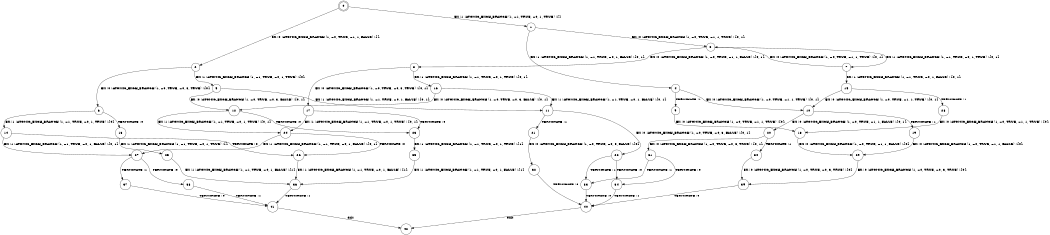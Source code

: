 digraph BCG {
size = "7, 10.5";
center = TRUE;
node [shape = circle];
0 [peripheries = 2];
0 -> 1 [label = "EX !1 !ATOMIC_EXCH_BRANCH (1, +1, TRUE, +0, 1, TRUE) !{}"];
0 -> 2 [label = "EX !0 !ATOMIC_EXCH_BRANCH (1, +0, TRUE, +1, 1, FALSE) !{}"];
1 -> 3 [label = "EX !0 !ATOMIC_EXCH_BRANCH (1, +0, TRUE, +1, 1, TRUE) !{0, 1}"];
1 -> 4 [label = "EX !1 !ATOMIC_EXCH_BRANCH (1, +1, TRUE, +0, 1, FALSE) !{0, 1}"];
2 -> 5 [label = "EX !1 !ATOMIC_EXCH_BRANCH (1, +1, TRUE, +0, 1, TRUE) !{0}"];
2 -> 6 [label = "EX !0 !ATOMIC_EXCH_BRANCH (1, +0, TRUE, +0, 3, TRUE) !{0}"];
3 -> 7 [label = "EX !1 !ATOMIC_EXCH_BRANCH (1, +1, TRUE, +0, 1, TRUE) !{0, 1}"];
3 -> 8 [label = "EX !0 !ATOMIC_EXCH_BRANCH (1, +0, TRUE, +1, 1, FALSE) !{0, 1}"];
4 -> 9 [label = "TERMINATE !1"];
4 -> 10 [label = "EX !0 !ATOMIC_EXCH_BRANCH (1, +0, TRUE, +1, 1, TRUE) !{0, 1}"];
5 -> 11 [label = "EX !1 !ATOMIC_EXCH_BRANCH (1, +1, TRUE, +0, 1, FALSE) !{0, 1}"];
5 -> 12 [label = "EX !0 !ATOMIC_EXCH_BRANCH (1, +0, TRUE, +0, 3, FALSE) !{0, 1}"];
6 -> 13 [label = "TERMINATE !0"];
6 -> 14 [label = "EX !1 !ATOMIC_EXCH_BRANCH (1, +1, TRUE, +0, 1, TRUE) !{0}"];
7 -> 15 [label = "EX !1 !ATOMIC_EXCH_BRANCH (1, +1, TRUE, +0, 1, FALSE) !{0, 1}"];
7 -> 3 [label = "EX !0 !ATOMIC_EXCH_BRANCH (1, +0, TRUE, +1, 1, TRUE) !{0, 1}"];
8 -> 16 [label = "EX !1 !ATOMIC_EXCH_BRANCH (1, +1, TRUE, +0, 1, TRUE) !{0, 1}"];
8 -> 17 [label = "EX !0 !ATOMIC_EXCH_BRANCH (1, +0, TRUE, +0, 3, TRUE) !{0, 1}"];
9 -> 18 [label = "EX !0 !ATOMIC_EXCH_BRANCH (1, +0, TRUE, +1, 1, TRUE) !{0}"];
10 -> 19 [label = "TERMINATE !1"];
10 -> 20 [label = "EX !0 !ATOMIC_EXCH_BRANCH (1, +0, TRUE, +1, 1, FALSE) !{0, 1}"];
11 -> 21 [label = "TERMINATE !1"];
11 -> 22 [label = "EX !0 !ATOMIC_EXCH_BRANCH (1, +0, TRUE, +0, 3, FALSE) !{0, 1}"];
12 -> 23 [label = "TERMINATE !0"];
12 -> 24 [label = "EX !1 !ATOMIC_EXCH_BRANCH (1, +1, TRUE, +0, 1, TRUE) !{0, 1}"];
13 -> 25 [label = "EX !1 !ATOMIC_EXCH_BRANCH (1, +1, TRUE, +0, 1, TRUE) !{}"];
14 -> 26 [label = "TERMINATE !0"];
14 -> 27 [label = "EX !1 !ATOMIC_EXCH_BRANCH (1, +1, TRUE, +0, 1, FALSE) !{0, 1}"];
15 -> 28 [label = "TERMINATE !1"];
15 -> 10 [label = "EX !0 !ATOMIC_EXCH_BRANCH (1, +0, TRUE, +1, 1, TRUE) !{0, 1}"];
16 -> 11 [label = "EX !1 !ATOMIC_EXCH_BRANCH (1, +1, TRUE, +0, 1, FALSE) !{0, 1}"];
16 -> 12 [label = "EX !0 !ATOMIC_EXCH_BRANCH (1, +0, TRUE, +0, 3, FALSE) !{0, 1}"];
17 -> 23 [label = "TERMINATE !0"];
17 -> 24 [label = "EX !1 !ATOMIC_EXCH_BRANCH (1, +1, TRUE, +0, 1, TRUE) !{0, 1}"];
18 -> 29 [label = "EX !0 !ATOMIC_EXCH_BRANCH (1, +0, TRUE, +1, 1, FALSE) !{0}"];
19 -> 29 [label = "EX !0 !ATOMIC_EXCH_BRANCH (1, +0, TRUE, +1, 1, FALSE) !{0}"];
20 -> 30 [label = "TERMINATE !1"];
20 -> 31 [label = "EX !0 !ATOMIC_EXCH_BRANCH (1, +0, TRUE, +0, 3, TRUE) !{0, 1}"];
21 -> 32 [label = "EX !0 !ATOMIC_EXCH_BRANCH (1, +0, TRUE, +0, 3, FALSE) !{0}"];
22 -> 33 [label = "TERMINATE !1"];
22 -> 34 [label = "TERMINATE !0"];
23 -> 35 [label = "EX !1 !ATOMIC_EXCH_BRANCH (1, +1, TRUE, +0, 1, TRUE) !{1}"];
24 -> 26 [label = "TERMINATE !0"];
24 -> 27 [label = "EX !1 !ATOMIC_EXCH_BRANCH (1, +1, TRUE, +0, 1, FALSE) !{0, 1}"];
25 -> 36 [label = "EX !1 !ATOMIC_EXCH_BRANCH (1, +1, TRUE, +0, 1, FALSE) !{1}"];
26 -> 36 [label = "EX !1 !ATOMIC_EXCH_BRANCH (1, +1, TRUE, +0, 1, FALSE) !{1}"];
27 -> 37 [label = "TERMINATE !1"];
27 -> 38 [label = "TERMINATE !0"];
28 -> 18 [label = "EX !0 !ATOMIC_EXCH_BRANCH (1, +0, TRUE, +1, 1, TRUE) !{0}"];
29 -> 39 [label = "EX !0 !ATOMIC_EXCH_BRANCH (1, +0, TRUE, +0, 3, TRUE) !{0}"];
30 -> 39 [label = "EX !0 !ATOMIC_EXCH_BRANCH (1, +0, TRUE, +0, 3, TRUE) !{0}"];
31 -> 33 [label = "TERMINATE !1"];
31 -> 34 [label = "TERMINATE !0"];
32 -> 40 [label = "TERMINATE !0"];
33 -> 40 [label = "TERMINATE !0"];
34 -> 40 [label = "TERMINATE !1"];
35 -> 36 [label = "EX !1 !ATOMIC_EXCH_BRANCH (1, +1, TRUE, +0, 1, FALSE) !{1}"];
36 -> 41 [label = "TERMINATE !1"];
37 -> 41 [label = "TERMINATE !0"];
38 -> 41 [label = "TERMINATE !1"];
39 -> 40 [label = "TERMINATE !0"];
40 -> 42 [label = "exit"];
41 -> 42 [label = "exit"];
}
